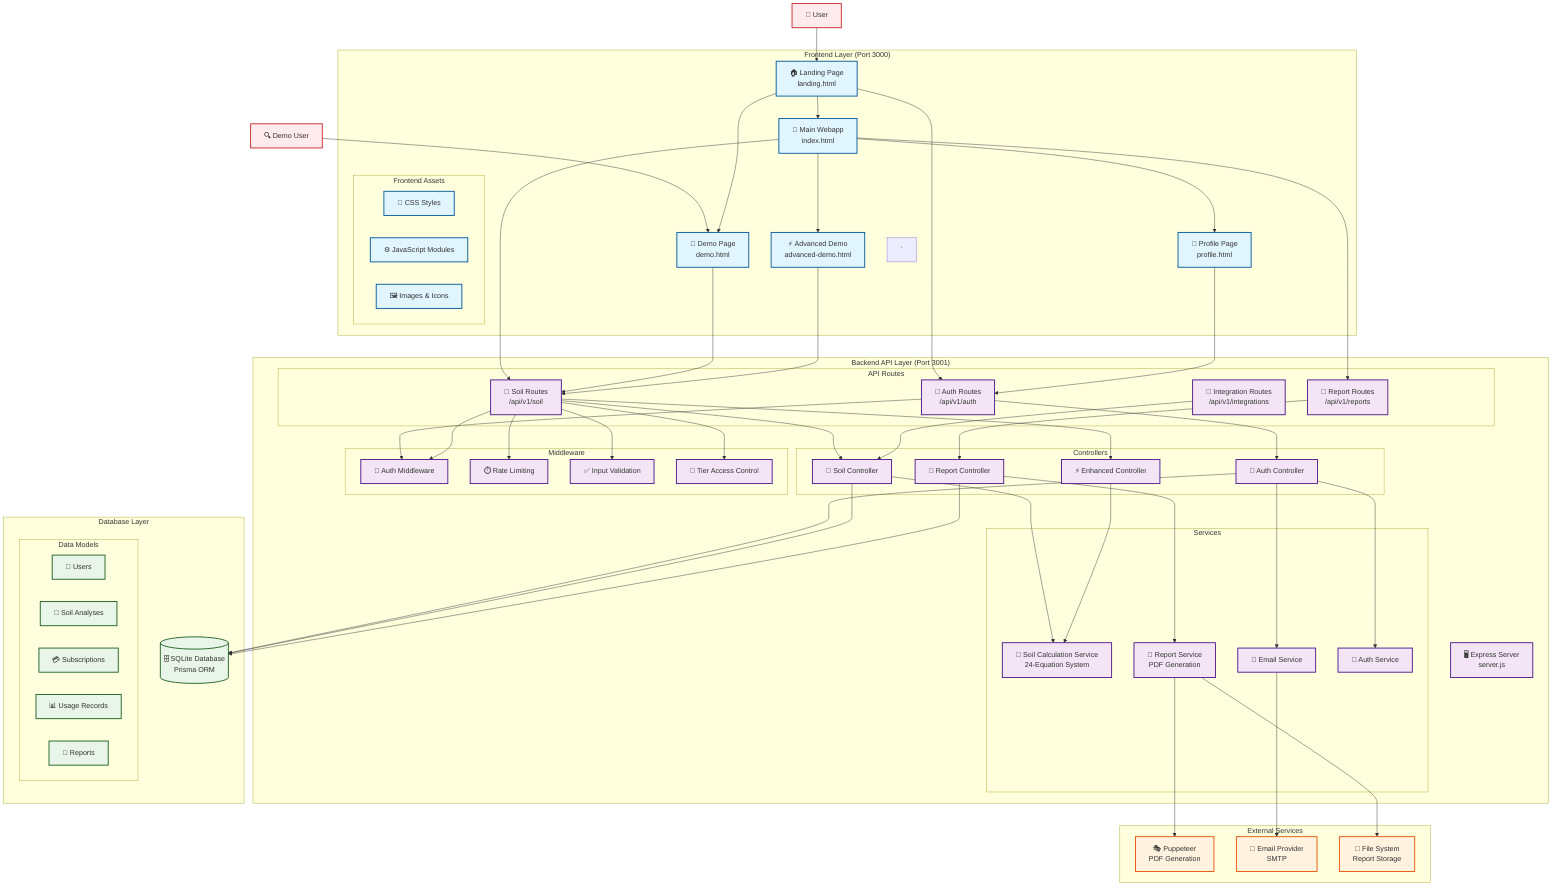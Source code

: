 graph TB
    %% External Users
    User[👤 User]
    Demo[🔍 Demo User]
    
    %% Frontend Layer
    subgraph "Frontend Layer (Port 3000)"
        Landing[🏠 Landing Page<br/>landing.html]
        MainApp[🌱 Main Webapp<br/>index.html]
        DemoPage[🧪 Demo Page<br/>demo.html]
        AdvDemo[⚡ Advanced Demo<br/>advanced-demo.html]
        Profile[👤 Profile Page<br/>profile.html]
        `
        subgraph "Frontend Assets"
            CSS[🎨 CSS Styles]
            JS[⚙️ JavaScript Modules]
            Images[🖼️ Images & Icons]
        end
    end
    
    %% Backend Layer
    subgraph "Backend API Layer (Port 3001)"
        Server[🖥️ Express Server<br/>server.js]
        
        subgraph "API Routes"
            AuthAPI[🔐 Auth Routes<br/>/api/v1/auth]
            SoilAPI[🌱 Soil Routes<br/>/api/v1/soil]
            ReportAPI[📄 Report Routes<br/>/api/v1/reports]
            IntegAPI[🔗 Integration Routes<br/>/api/v1/integrations]
        end
        
        subgraph "Controllers"
            AuthCtrl[🔐 Auth Controller]
            SoilCtrl[🌱 Soil Controller]
            ReportCtrl[📄 Report Controller]
            EnhancedCtrl[⚡ Enhanced Controller]
        end
        
        subgraph "Services"
            SoilCalc[🧮 Soil Calculation Service<br/>24-Equation System]
            ReportSvc[📄 Report Service<br/>PDF Generation]
            EmailSvc[📧 Email Service]
            AuthSvc[🔐 Auth Service]
        end
        
        subgraph "Middleware"
            AuthMW[🔐 Auth Middleware]
            RateLimit[⏱️ Rate Limiting]
            Validation[✅ Input Validation]
            TierCheck[🎯 Tier Access Control]
        end
    end
    
    %% Database Layer
    subgraph "Database Layer"
        SQLite[(🗄️ SQLite Database<br/>Prisma ORM)]
        
        subgraph "Data Models"
            Users[👥 Users]
            SoilAnalyses[🌱 Soil Analyses]
            Subscriptions[💳 Subscriptions]
            UsageRecords[📊 Usage Records]
            Reports[📄 Reports]
        end
    end
    
    %% External Services
    subgraph "External Services"
        Puppeteer[🎭 Puppeteer<br/>PDF Generation]
        EmailProvider[📧 Email Provider<br/>SMTP]
        FileSystem[📁 File System<br/>Report Storage]
    end
    
    %% User Flow Connections
    User --> Landing
    Demo --> DemoPage
    Landing --> MainApp
    Landing --> DemoPage
    MainApp --> Profile
    MainApp --> AdvDemo
    
    %% Frontend to Backend
    Landing --> AuthAPI
    MainApp --> SoilAPI
    MainApp --> ReportAPI
    Profile --> AuthAPI
    DemoPage --> SoilAPI
    AdvDemo --> SoilAPI
    
    %% API to Controllers
    AuthAPI --> AuthCtrl
    SoilAPI --> SoilCtrl
    SoilAPI --> EnhancedCtrl
    ReportAPI --> ReportCtrl
    IntegAPI --> SoilCtrl
    
    %% Controllers to Services
    AuthCtrl --> AuthSvc
    AuthCtrl --> EmailSvc
    SoilCtrl --> SoilCalc
    EnhancedCtrl --> SoilCalc
    ReportCtrl --> ReportSvc
    
    %% Services to External
    ReportSvc --> Puppeteer
    EmailSvc --> EmailProvider
    ReportSvc --> FileSystem
    
    %% Database Connections
    AuthCtrl --> SQLite
    SoilCtrl --> SQLite
    ReportCtrl --> SQLite
    
    %% Middleware Flow
    AuthAPI --> AuthMW
    SoilAPI --> AuthMW
    SoilAPI --> TierCheck
    SoilAPI --> RateLimit
    SoilAPI --> Validation
    
    %% Styling
    classDef frontend fill:#e1f5fe,stroke:#01579b,stroke-width:2px
    classDef backend fill:#f3e5f5,stroke:#4a148c,stroke-width:2px
    classDef database fill:#e8f5e8,stroke:#1b5e20,stroke-width:2px
    classDef external fill:#fff3e0,stroke:#e65100,stroke-width:2px
    classDef user fill:#ffebee,stroke:#c62828,stroke-width:2px
    
    class Landing,MainApp,DemoPage,AdvDemo,Profile,CSS,JS,Images frontend
    class Server,AuthAPI,SoilAPI,ReportAPI,IntegAPI,AuthCtrl,SoilCtrl,ReportCtrl,EnhancedCtrl,SoilCalc,ReportSvc,EmailSvc,AuthSvc,AuthMW,RateLimit,Validation,TierCheck backend
    class SQLite,Users,SoilAnalyses,Subscriptions,UsageRecords,Reports database
    class Puppeteer,EmailProvider,FileSystem external
    class User,Demo user